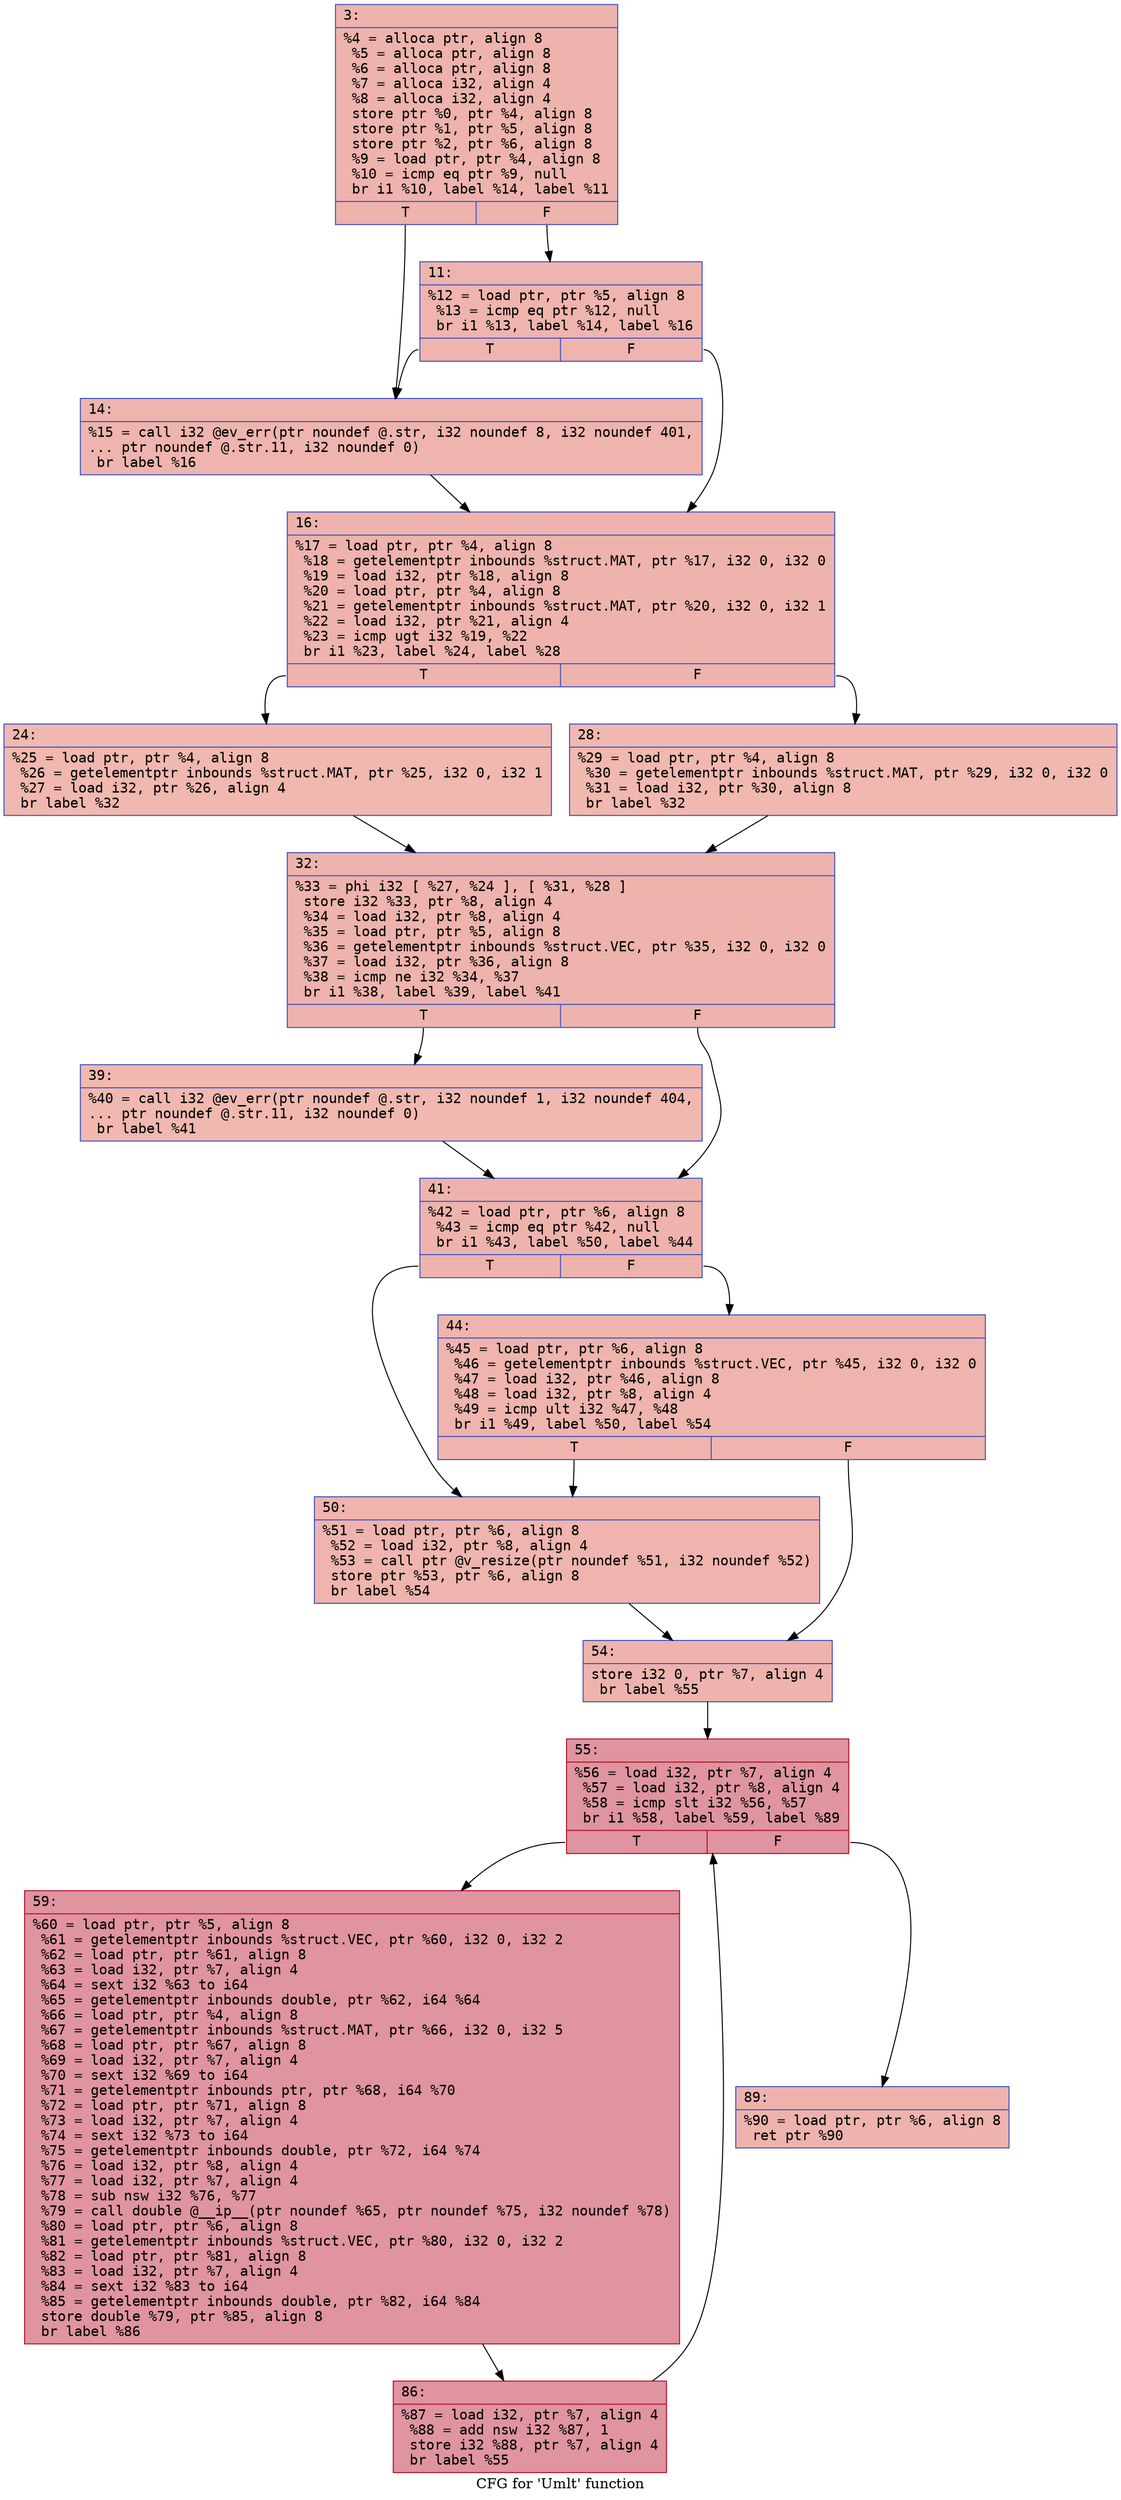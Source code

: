 digraph "CFG for 'Umlt' function" {
	label="CFG for 'Umlt' function";

	Node0x6000015e6e90 [shape=record,color="#3d50c3ff", style=filled, fillcolor="#d6524470" fontname="Courier",label="{3:\l|  %4 = alloca ptr, align 8\l  %5 = alloca ptr, align 8\l  %6 = alloca ptr, align 8\l  %7 = alloca i32, align 4\l  %8 = alloca i32, align 4\l  store ptr %0, ptr %4, align 8\l  store ptr %1, ptr %5, align 8\l  store ptr %2, ptr %6, align 8\l  %9 = load ptr, ptr %4, align 8\l  %10 = icmp eq ptr %9, null\l  br i1 %10, label %14, label %11\l|{<s0>T|<s1>F}}"];
	Node0x6000015e6e90:s0 -> Node0x6000015e6f30[tooltip="3 -> 14\nProbability 37.50%" ];
	Node0x6000015e6e90:s1 -> Node0x6000015e6ee0[tooltip="3 -> 11\nProbability 62.50%" ];
	Node0x6000015e6ee0 [shape=record,color="#3d50c3ff", style=filled, fillcolor="#d8564670" fontname="Courier",label="{11:\l|  %12 = load ptr, ptr %5, align 8\l  %13 = icmp eq ptr %12, null\l  br i1 %13, label %14, label %16\l|{<s0>T|<s1>F}}"];
	Node0x6000015e6ee0:s0 -> Node0x6000015e6f30[tooltip="11 -> 14\nProbability 37.50%" ];
	Node0x6000015e6ee0:s1 -> Node0x6000015e6f80[tooltip="11 -> 16\nProbability 62.50%" ];
	Node0x6000015e6f30 [shape=record,color="#3d50c3ff", style=filled, fillcolor="#d8564670" fontname="Courier",label="{14:\l|  %15 = call i32 @ev_err(ptr noundef @.str, i32 noundef 8, i32 noundef 401,\l... ptr noundef @.str.11, i32 noundef 0)\l  br label %16\l}"];
	Node0x6000015e6f30 -> Node0x6000015e6f80[tooltip="14 -> 16\nProbability 100.00%" ];
	Node0x6000015e6f80 [shape=record,color="#3d50c3ff", style=filled, fillcolor="#d6524470" fontname="Courier",label="{16:\l|  %17 = load ptr, ptr %4, align 8\l  %18 = getelementptr inbounds %struct.MAT, ptr %17, i32 0, i32 0\l  %19 = load i32, ptr %18, align 8\l  %20 = load ptr, ptr %4, align 8\l  %21 = getelementptr inbounds %struct.MAT, ptr %20, i32 0, i32 1\l  %22 = load i32, ptr %21, align 4\l  %23 = icmp ugt i32 %19, %22\l  br i1 %23, label %24, label %28\l|{<s0>T|<s1>F}}"];
	Node0x6000015e6f80:s0 -> Node0x6000015e6fd0[tooltip="16 -> 24\nProbability 50.00%" ];
	Node0x6000015e6f80:s1 -> Node0x6000015e7020[tooltip="16 -> 28\nProbability 50.00%" ];
	Node0x6000015e6fd0 [shape=record,color="#3d50c3ff", style=filled, fillcolor="#dc5d4a70" fontname="Courier",label="{24:\l|  %25 = load ptr, ptr %4, align 8\l  %26 = getelementptr inbounds %struct.MAT, ptr %25, i32 0, i32 1\l  %27 = load i32, ptr %26, align 4\l  br label %32\l}"];
	Node0x6000015e6fd0 -> Node0x6000015e7070[tooltip="24 -> 32\nProbability 100.00%" ];
	Node0x6000015e7020 [shape=record,color="#3d50c3ff", style=filled, fillcolor="#dc5d4a70" fontname="Courier",label="{28:\l|  %29 = load ptr, ptr %4, align 8\l  %30 = getelementptr inbounds %struct.MAT, ptr %29, i32 0, i32 0\l  %31 = load i32, ptr %30, align 8\l  br label %32\l}"];
	Node0x6000015e7020 -> Node0x6000015e7070[tooltip="28 -> 32\nProbability 100.00%" ];
	Node0x6000015e7070 [shape=record,color="#3d50c3ff", style=filled, fillcolor="#d6524470" fontname="Courier",label="{32:\l|  %33 = phi i32 [ %27, %24 ], [ %31, %28 ]\l  store i32 %33, ptr %8, align 4\l  %34 = load i32, ptr %8, align 4\l  %35 = load ptr, ptr %5, align 8\l  %36 = getelementptr inbounds %struct.VEC, ptr %35, i32 0, i32 0\l  %37 = load i32, ptr %36, align 8\l  %38 = icmp ne i32 %34, %37\l  br i1 %38, label %39, label %41\l|{<s0>T|<s1>F}}"];
	Node0x6000015e7070:s0 -> Node0x6000015e70c0[tooltip="32 -> 39\nProbability 50.00%" ];
	Node0x6000015e7070:s1 -> Node0x6000015e7110[tooltip="32 -> 41\nProbability 50.00%" ];
	Node0x6000015e70c0 [shape=record,color="#3d50c3ff", style=filled, fillcolor="#dc5d4a70" fontname="Courier",label="{39:\l|  %40 = call i32 @ev_err(ptr noundef @.str, i32 noundef 1, i32 noundef 404,\l... ptr noundef @.str.11, i32 noundef 0)\l  br label %41\l}"];
	Node0x6000015e70c0 -> Node0x6000015e7110[tooltip="39 -> 41\nProbability 100.00%" ];
	Node0x6000015e7110 [shape=record,color="#3d50c3ff", style=filled, fillcolor="#d6524470" fontname="Courier",label="{41:\l|  %42 = load ptr, ptr %6, align 8\l  %43 = icmp eq ptr %42, null\l  br i1 %43, label %50, label %44\l|{<s0>T|<s1>F}}"];
	Node0x6000015e7110:s0 -> Node0x6000015e71b0[tooltip="41 -> 50\nProbability 37.50%" ];
	Node0x6000015e7110:s1 -> Node0x6000015e7160[tooltip="41 -> 44\nProbability 62.50%" ];
	Node0x6000015e7160 [shape=record,color="#3d50c3ff", style=filled, fillcolor="#d8564670" fontname="Courier",label="{44:\l|  %45 = load ptr, ptr %6, align 8\l  %46 = getelementptr inbounds %struct.VEC, ptr %45, i32 0, i32 0\l  %47 = load i32, ptr %46, align 8\l  %48 = load i32, ptr %8, align 4\l  %49 = icmp ult i32 %47, %48\l  br i1 %49, label %50, label %54\l|{<s0>T|<s1>F}}"];
	Node0x6000015e7160:s0 -> Node0x6000015e71b0[tooltip="44 -> 50\nProbability 50.00%" ];
	Node0x6000015e7160:s1 -> Node0x6000015e7200[tooltip="44 -> 54\nProbability 50.00%" ];
	Node0x6000015e71b0 [shape=record,color="#3d50c3ff", style=filled, fillcolor="#d8564670" fontname="Courier",label="{50:\l|  %51 = load ptr, ptr %6, align 8\l  %52 = load i32, ptr %8, align 4\l  %53 = call ptr @v_resize(ptr noundef %51, i32 noundef %52)\l  store ptr %53, ptr %6, align 8\l  br label %54\l}"];
	Node0x6000015e71b0 -> Node0x6000015e7200[tooltip="50 -> 54\nProbability 100.00%" ];
	Node0x6000015e7200 [shape=record,color="#3d50c3ff", style=filled, fillcolor="#d6524470" fontname="Courier",label="{54:\l|  store i32 0, ptr %7, align 4\l  br label %55\l}"];
	Node0x6000015e7200 -> Node0x6000015e7250[tooltip="54 -> 55\nProbability 100.00%" ];
	Node0x6000015e7250 [shape=record,color="#b70d28ff", style=filled, fillcolor="#b70d2870" fontname="Courier",label="{55:\l|  %56 = load i32, ptr %7, align 4\l  %57 = load i32, ptr %8, align 4\l  %58 = icmp slt i32 %56, %57\l  br i1 %58, label %59, label %89\l|{<s0>T|<s1>F}}"];
	Node0x6000015e7250:s0 -> Node0x6000015e72a0[tooltip="55 -> 59\nProbability 96.88%" ];
	Node0x6000015e7250:s1 -> Node0x6000015e7340[tooltip="55 -> 89\nProbability 3.12%" ];
	Node0x6000015e72a0 [shape=record,color="#b70d28ff", style=filled, fillcolor="#b70d2870" fontname="Courier",label="{59:\l|  %60 = load ptr, ptr %5, align 8\l  %61 = getelementptr inbounds %struct.VEC, ptr %60, i32 0, i32 2\l  %62 = load ptr, ptr %61, align 8\l  %63 = load i32, ptr %7, align 4\l  %64 = sext i32 %63 to i64\l  %65 = getelementptr inbounds double, ptr %62, i64 %64\l  %66 = load ptr, ptr %4, align 8\l  %67 = getelementptr inbounds %struct.MAT, ptr %66, i32 0, i32 5\l  %68 = load ptr, ptr %67, align 8\l  %69 = load i32, ptr %7, align 4\l  %70 = sext i32 %69 to i64\l  %71 = getelementptr inbounds ptr, ptr %68, i64 %70\l  %72 = load ptr, ptr %71, align 8\l  %73 = load i32, ptr %7, align 4\l  %74 = sext i32 %73 to i64\l  %75 = getelementptr inbounds double, ptr %72, i64 %74\l  %76 = load i32, ptr %8, align 4\l  %77 = load i32, ptr %7, align 4\l  %78 = sub nsw i32 %76, %77\l  %79 = call double @__ip__(ptr noundef %65, ptr noundef %75, i32 noundef %78)\l  %80 = load ptr, ptr %6, align 8\l  %81 = getelementptr inbounds %struct.VEC, ptr %80, i32 0, i32 2\l  %82 = load ptr, ptr %81, align 8\l  %83 = load i32, ptr %7, align 4\l  %84 = sext i32 %83 to i64\l  %85 = getelementptr inbounds double, ptr %82, i64 %84\l  store double %79, ptr %85, align 8\l  br label %86\l}"];
	Node0x6000015e72a0 -> Node0x6000015e72f0[tooltip="59 -> 86\nProbability 100.00%" ];
	Node0x6000015e72f0 [shape=record,color="#b70d28ff", style=filled, fillcolor="#b70d2870" fontname="Courier",label="{86:\l|  %87 = load i32, ptr %7, align 4\l  %88 = add nsw i32 %87, 1\l  store i32 %88, ptr %7, align 4\l  br label %55\l}"];
	Node0x6000015e72f0 -> Node0x6000015e7250[tooltip="86 -> 55\nProbability 100.00%" ];
	Node0x6000015e7340 [shape=record,color="#3d50c3ff", style=filled, fillcolor="#d6524470" fontname="Courier",label="{89:\l|  %90 = load ptr, ptr %6, align 8\l  ret ptr %90\l}"];
}

